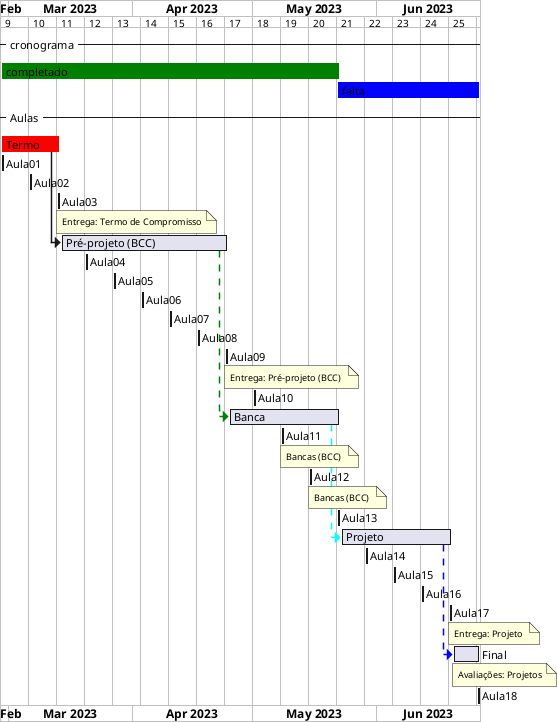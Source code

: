 @startgantt cronograma_BCC

/'TODO: tentar usar variáveis do sistema: https://blog.jdriven.com/2017/01/plantuml-pleasantness-using-current-date/  '/
/'atualizar'/
!$dataInicio = "	2023-02-27	"
!$dataFim  = "	2023-06-26	"
!$Aula01 = $dataInicio		
!$Aula02 = "	2023-03-06	"
!$Aula03 = "	2023-03-13	"
!$Aula04 = "	2023-03-20	"
!$Aula05 = "	2023-03-27	"
!$Aula06 = "	2023-04-03	"
!$Aula07 = "	2023-04-10	"
!$Aula08 = "	2023-04-17	"
!$Aula09 = "	2023-04-24	"
!$Aula10 = "	2023-05-01	"
!$Aula11 = "	2023-05-08	"
!$Aula12 = "	2023-05-15	"
!$Aula13 = "	2023-05-22	"
!$Aula14 = "	2023-05-29	"
!$Aula15 = "	2023-06-05	"
!$Aula16 = "	2023-06-12	"
!$Aula17 = "	2023-06-19	"
!$Aula18 = "	2023-06-26	"
!$Aula18 = $dataFim		

!$dataAtual  = $Aula13
/'atualizar'/

ganttscale weekly

Project starts $dataInicio

-- cronograma -- 
[completado] is colored in green
[completado] starts $dataInicio and ends $dataAtual
[falta] starts $dataAtual and ends $dataFim
[falta] is colored in blue

-- Aulas -- 
[Termo] is colored in Red
[Termo]  starts $Aula01 and ends $Aula03
[Aula01] starts $Aula01 and ends $Aula01
[Aula02] starts $Aula02 and ends $Aula02
[Aula03] starts $Aula03 and ends $Aula03
note bottom
Entrega: Termo de Compromisso
end note
[Pré-projeto (BCC)] starts at [Termo]'s end
[Pré-projeto (BCC)] ends $Aula09
[Aula04] starts $Aula04 and ends $Aula04
[Aula05] starts $Aula05 and ends $Aula05
[Aula06] starts $Aula06 and ends $Aula06
[Aula07] starts $Aula07 and ends $Aula07
[Aula08] starts $Aula08 and ends $Aula08
[Aula09] starts $Aula09 and ends $Aula09
note bottom
Entrega: Pré-projeto (BCC) 
end note
[Aula10] starts $Aula10 and ends $Aula10
[Banca] starts at [Pré-projeto (BCC)]'s end with green dashed link
[Banca] ends $Aula13
[Aula11] starts $Aula11 and ends $Aula11
note bottom
Bancas (BCC) 
end note
[Aula12] starts $Aula12 and ends $Aula12
note bottom
Bancas (BCC) 
end note
[Aula13] starts $Aula13 and ends $Aula13
[Projeto] starts at [Banca]'s end with cyan dashed link
[Projeto] ends $Aula17
[Aula14] starts $Aula14 and ends $Aula14
[Aula15] starts $Aula15 and ends $Aula15
[Aula16] starts $Aula16 and ends $Aula16
[Aula17] starts $Aula17 and ends $Aula17
note bottom
Entrega: Projeto 
end note
[Final] starts at [Projeto]'s end with blue dashed link
[Final] ends $Aula18
note bottom
Avaliações: Projetos
end note
[Aula18] starts $Aula18 and ends $Aula18

@endgantt